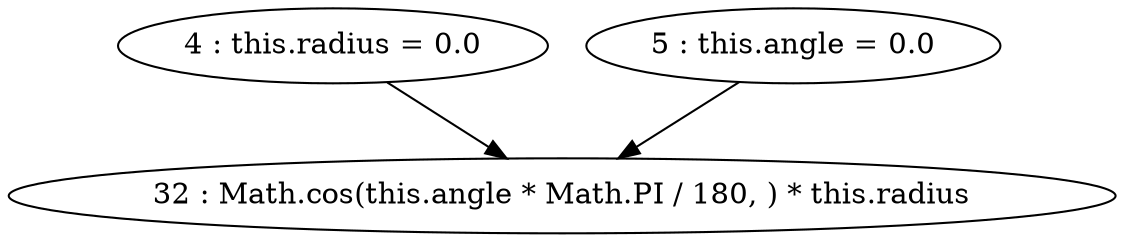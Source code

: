 digraph G {
"4 : this.radius = 0.0"
"4 : this.radius = 0.0" -> "32 : Math.cos(this.angle * Math.PI / 180, ) * this.radius"
"5 : this.angle = 0.0"
"5 : this.angle = 0.0" -> "32 : Math.cos(this.angle * Math.PI / 180, ) * this.radius"
"32 : Math.cos(this.angle * Math.PI / 180, ) * this.radius"
}